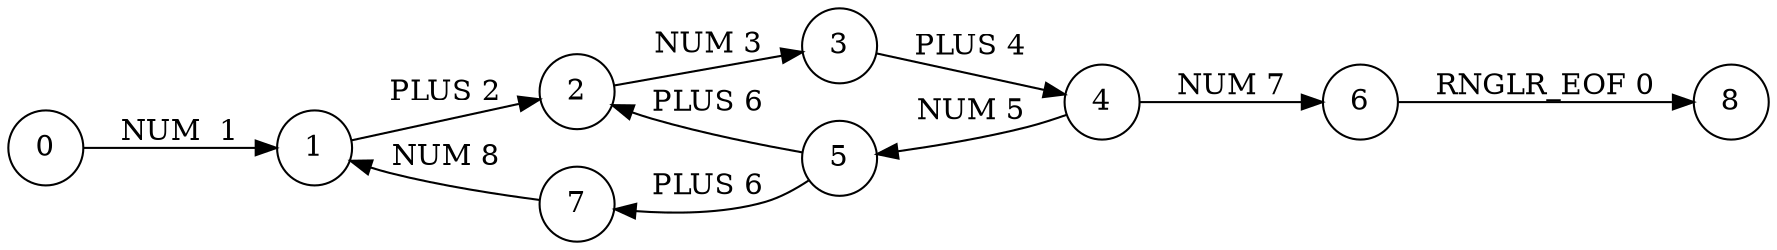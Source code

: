 digraph g
{
rankdir=LR
node [shape=circle]
0 -> 1 [label="NUM  1"]
1 -> 2 [label="PLUS 2"]
2 -> 3 [label="NUM 3"]
3 -> 4 [label="PLUS 4"]
4 -> 5 [label="NUM 5"]
5 -> 2 [label="PLUS 6"]
5 -> 7 [label="PLUS 6"]
7 -> 1 [label="NUM 8"]
4 -> 6 [label="NUM 7"]
6 -> 8 [label="RNGLR_EOF 0"]
{rank = same; 3, 5 }
{rank = same; 2, 7 }
}